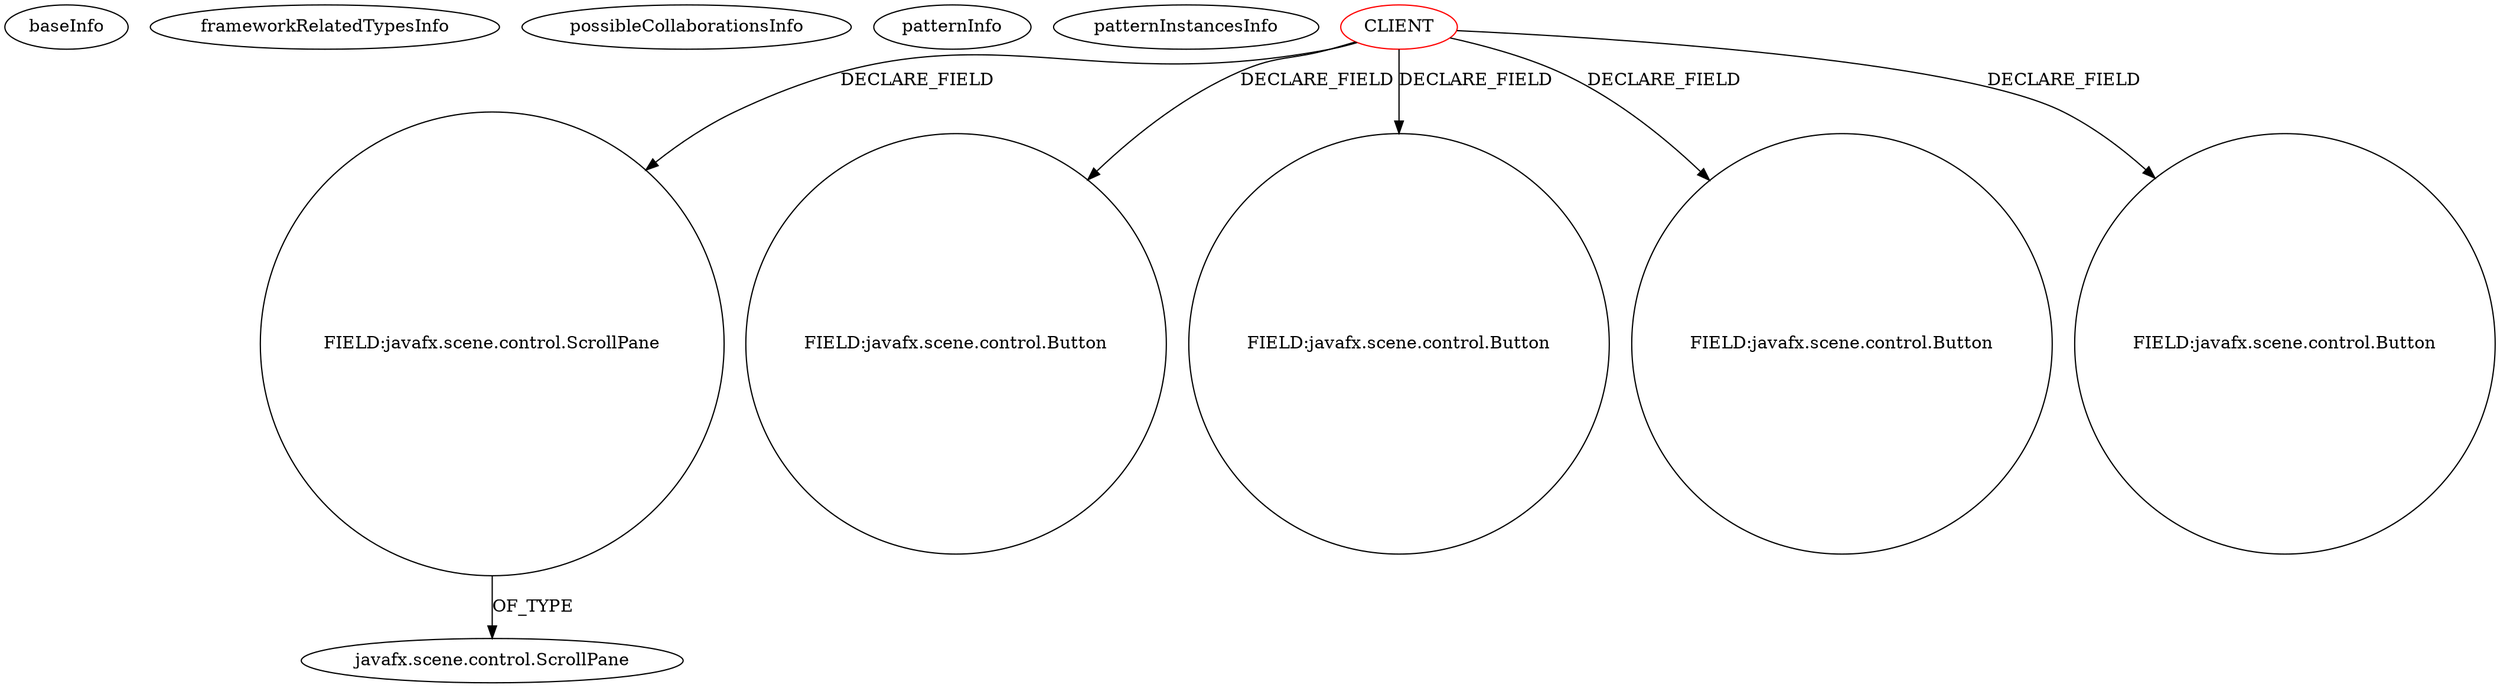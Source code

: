 digraph {
baseInfo[graphId=2237,category="pattern",isAnonymous=false,possibleRelation=false]
frameworkRelatedTypesInfo[]
possibleCollaborationsInfo[]
patternInfo[frequency=3.0,patternRootClient=0]
patternInstancesInfo[0="dony1990-ProsDesktop~/dony1990-ProsDesktop/ProsDesktop-master/src/nicon/NiconDesktop/guifx/NiconImage/NiconImageFXMLController.java~NiconImageFXMLController~2548",1="JCake-CoupGameProgram~/JCake-CoupGameProgram/CoupGameProgram-master/src/game/remote/PlayerUi.java~PlayerUi~579",2="RomeoGolf-BC~/RomeoGolf-BC/BC-master/src/romeogolf/bc/MainController.java~MainController~1142"]
70[label="FIELD:javafx.scene.control.ScrollPane",vertexType="FIELD_DECLARATION",isFrameworkType=false,shape=circle]
71[label="javafx.scene.control.ScrollPane",vertexType="FRAMEWORK_CLASS_TYPE",isFrameworkType=false]
0[label="CLIENT",vertexType="ROOT_CLIENT_CLASS_DECLARATION",isFrameworkType=false,color=red]
28[label="FIELD:javafx.scene.control.Button",vertexType="FIELD_DECLARATION",isFrameworkType=false,shape=circle]
8[label="FIELD:javafx.scene.control.Button",vertexType="FIELD_DECLARATION",isFrameworkType=false,shape=circle]
16[label="FIELD:javafx.scene.control.Button",vertexType="FIELD_DECLARATION",isFrameworkType=false,shape=circle]
14[label="FIELD:javafx.scene.control.Button",vertexType="FIELD_DECLARATION",isFrameworkType=false,shape=circle]
0->28[label="DECLARE_FIELD"]
0->8[label="DECLARE_FIELD"]
0->16[label="DECLARE_FIELD"]
0->70[label="DECLARE_FIELD"]
0->14[label="DECLARE_FIELD"]
70->71[label="OF_TYPE"]
}
